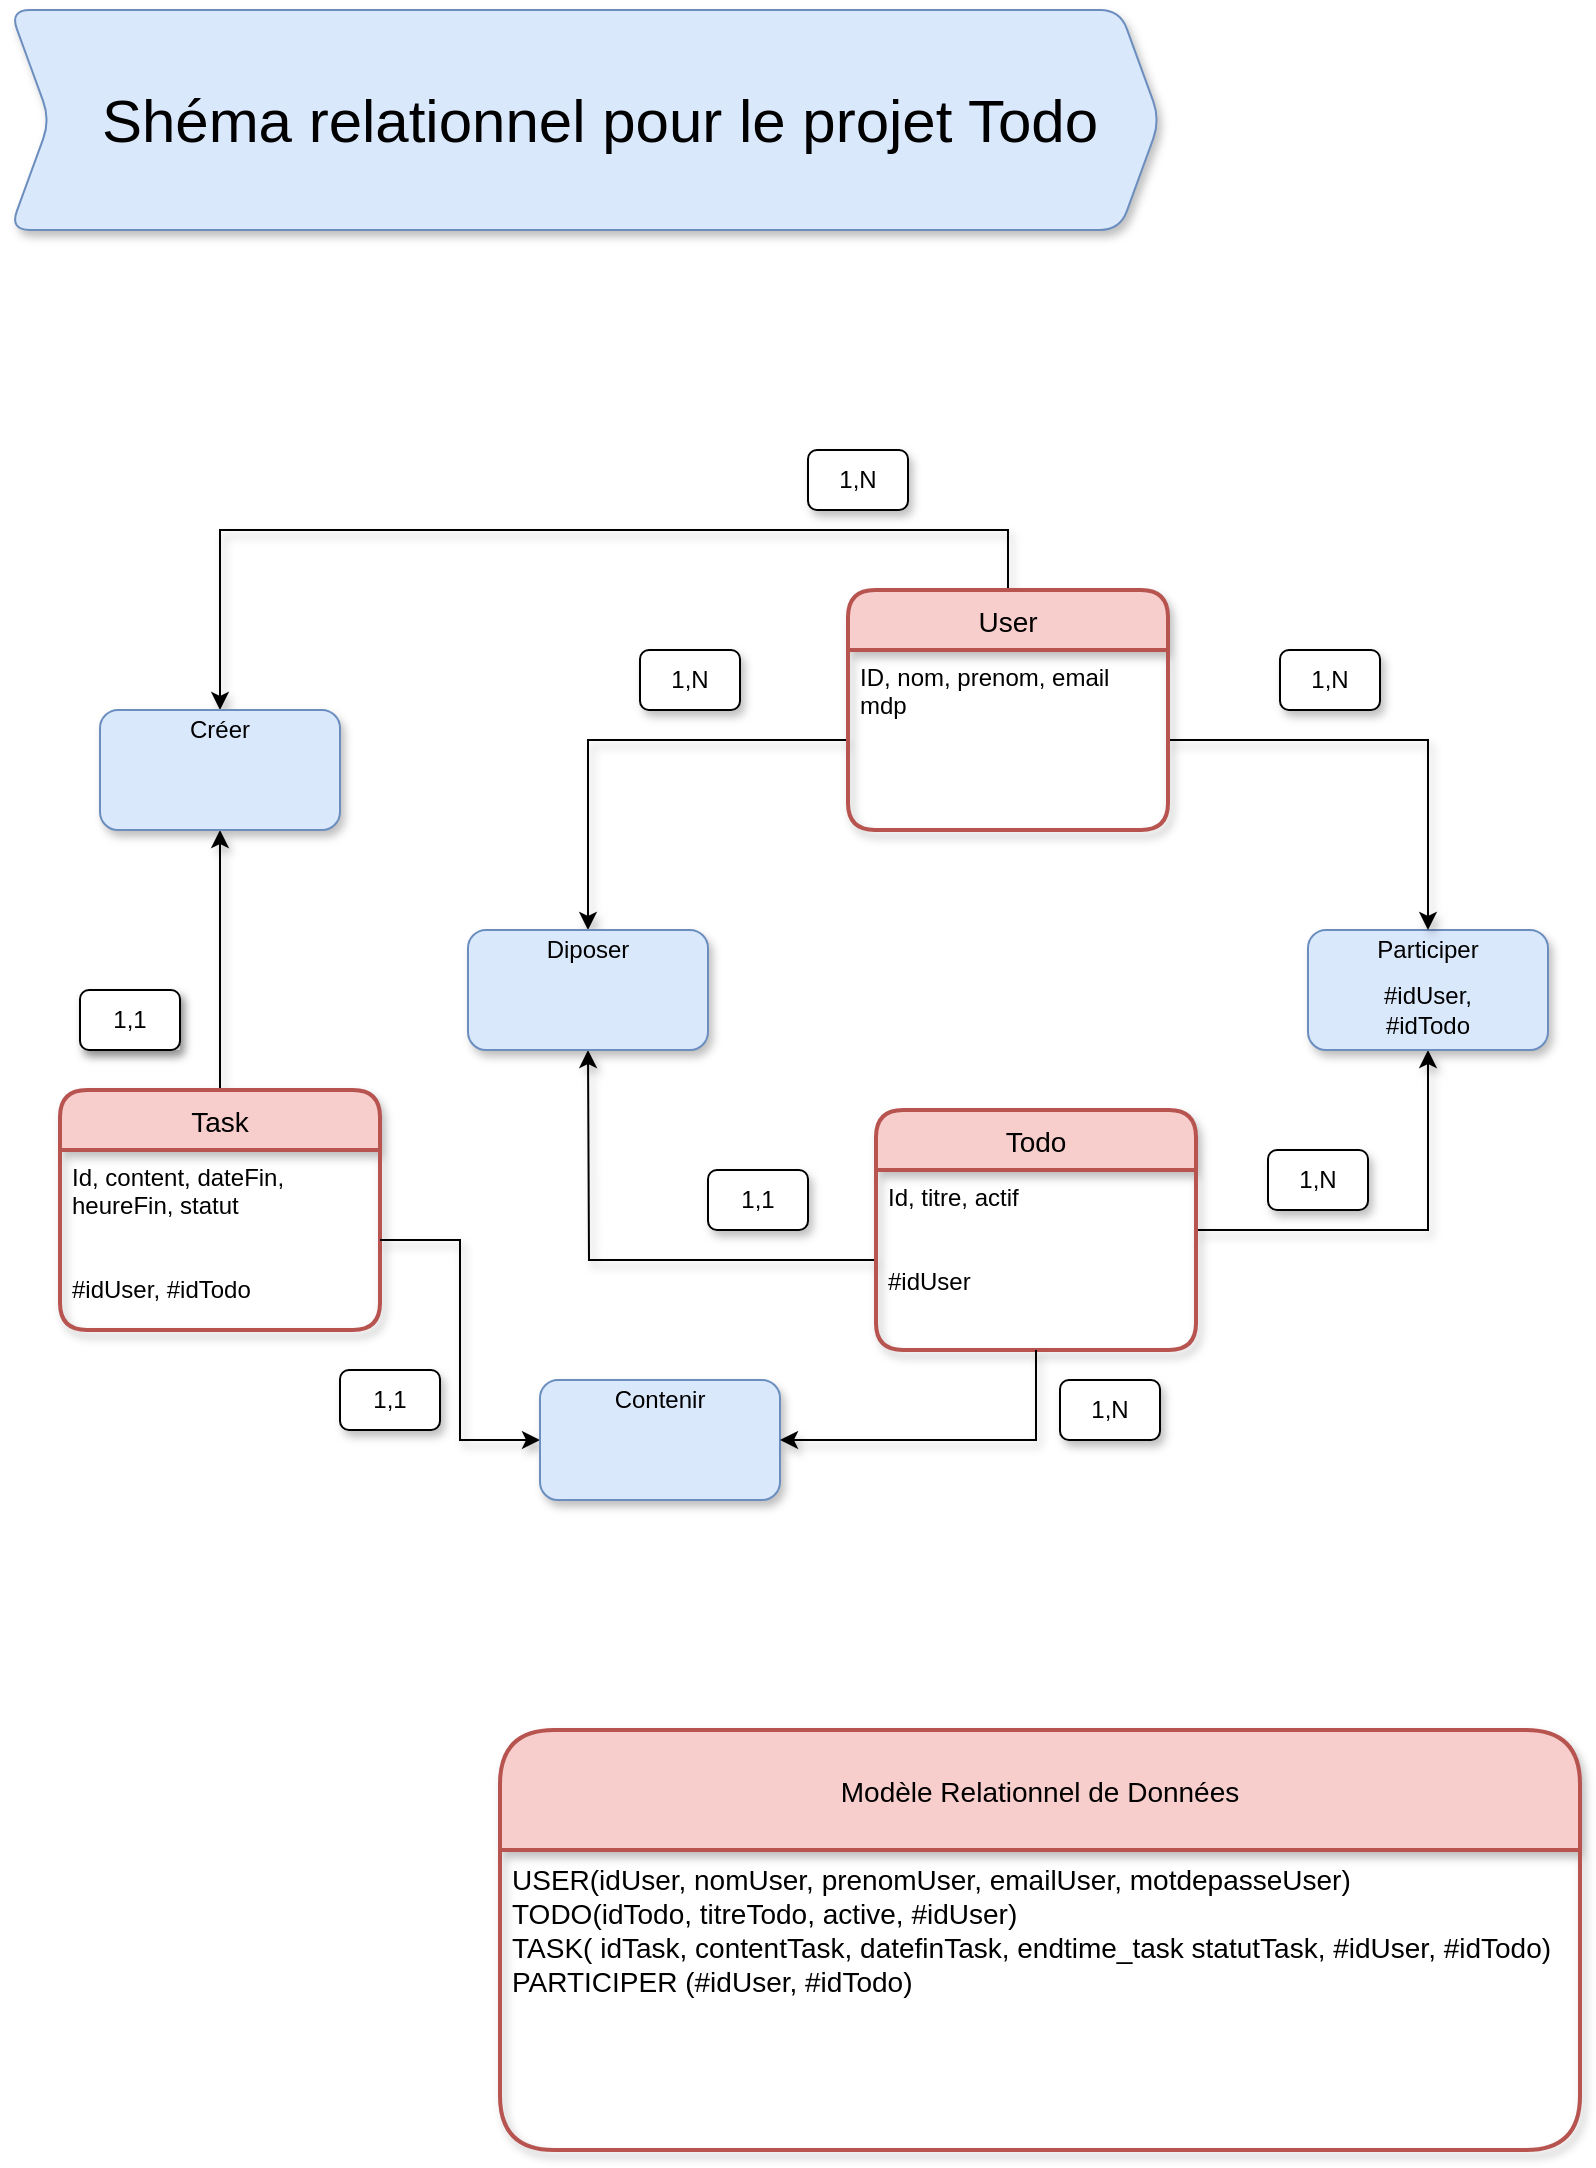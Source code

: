 <mxfile version="13.7.9" type="device"><diagram id="XqB8k5iHXv9dSx2xLBwB" name="Page-1"><mxGraphModel dx="1422" dy="762" grid="1" gridSize="10" guides="1" tooltips="1" connect="1" arrows="1" fold="1" page="1" pageScale="1" pageWidth="827" pageHeight="1169" math="0" shadow="0"><root><mxCell id="0"/><mxCell id="1" parent="0"/><mxCell id="Rm26clRM2Kl6Tp9O-3ym-28" style="edgeStyle=orthogonalEdgeStyle;rounded=0;orthogonalLoop=1;jettySize=auto;html=1;entryX=0.5;entryY=1;entryDx=0;entryDy=0;shadow=1;" parent="1" source="Rm26clRM2Kl6Tp9O-3ym-4" target="Rm26clRM2Kl6Tp9O-3ym-24" edge="1"><mxGeometry relative="1" as="geometry"><mxPoint x="714" y="540.0" as="targetPoint"/></mxGeometry></mxCell><mxCell id="Rm26clRM2Kl6Tp9O-3ym-18" value="" style="group;shadow=1;" parent="1" vertex="1" connectable="0"><mxGeometry x="364" y="590" width="50" height="30" as="geometry"/></mxCell><mxCell id="Rm26clRM2Kl6Tp9O-3ym-13" value="" style="rounded=1;whiteSpace=wrap;html=1;shadow=1;" parent="Rm26clRM2Kl6Tp9O-3ym-18" vertex="1"><mxGeometry width="50" height="30" as="geometry"/></mxCell><mxCell id="Rm26clRM2Kl6Tp9O-3ym-15" value="1,1" style="text;html=1;strokeColor=none;fillColor=none;align=center;verticalAlign=middle;whiteSpace=wrap;rounded=0;shadow=1;" parent="Rm26clRM2Kl6Tp9O-3ym-18" vertex="1"><mxGeometry x="5" y="5" width="40" height="20" as="geometry"/></mxCell><mxCell id="Rm26clRM2Kl6Tp9O-3ym-19" value="" style="group;shadow=1;" parent="1" vertex="1" connectable="0"><mxGeometry x="330" y="330" width="50" height="30" as="geometry"/></mxCell><mxCell id="Rm26clRM2Kl6Tp9O-3ym-20" value="" style="rounded=1;whiteSpace=wrap;html=1;shadow=1;" parent="Rm26clRM2Kl6Tp9O-3ym-19" vertex="1"><mxGeometry width="50" height="30" as="geometry"/></mxCell><mxCell id="Rm26clRM2Kl6Tp9O-3ym-21" value="1,N" style="text;html=1;strokeColor=none;fillColor=none;align=center;verticalAlign=middle;whiteSpace=wrap;rounded=0;shadow=1;" parent="Rm26clRM2Kl6Tp9O-3ym-19" vertex="1"><mxGeometry x="5" y="5" width="40" height="20" as="geometry"/></mxCell><mxCell id="Rm26clRM2Kl6Tp9O-3ym-23" value="" style="group;shadow=1;" parent="1" vertex="1" connectable="0"><mxGeometry x="664" y="470" width="120" height="60" as="geometry"/></mxCell><mxCell id="Rm26clRM2Kl6Tp9O-3ym-24" value="" style="rounded=1;whiteSpace=wrap;html=1;fillColor=#dae8fc;strokeColor=#6c8ebf;shadow=1;" parent="Rm26clRM2Kl6Tp9O-3ym-23" vertex="1"><mxGeometry width="120" height="60" as="geometry"/></mxCell><mxCell id="Rm26clRM2Kl6Tp9O-3ym-25" value="Participer" style="text;html=1;strokeColor=none;fillColor=none;align=center;verticalAlign=middle;whiteSpace=wrap;rounded=0;shadow=1;" parent="Rm26clRM2Kl6Tp9O-3ym-23" vertex="1"><mxGeometry x="40" width="40" height="20" as="geometry"/></mxCell><mxCell id="Rm26clRM2Kl6Tp9O-3ym-26" value="#idUser, #idTodo" style="text;html=1;strokeColor=none;fillColor=none;align=center;verticalAlign=middle;whiteSpace=wrap;rounded=0;shadow=1;" parent="Rm26clRM2Kl6Tp9O-3ym-23" vertex="1"><mxGeometry x="25" y="30" width="70" height="20" as="geometry"/></mxCell><mxCell id="Rm26clRM2Kl6Tp9O-3ym-27" style="edgeStyle=orthogonalEdgeStyle;rounded=0;orthogonalLoop=1;jettySize=auto;html=1;shadow=1;" parent="1" source="Rm26clRM2Kl6Tp9O-3ym-2" target="Rm26clRM2Kl6Tp9O-3ym-25" edge="1"><mxGeometry relative="1" as="geometry"/></mxCell><mxCell id="Rm26clRM2Kl6Tp9O-3ym-30" value="" style="group;shadow=1;" parent="1" vertex="1" connectable="0"><mxGeometry x="650" y="330" width="50" height="30" as="geometry"/></mxCell><mxCell id="Rm26clRM2Kl6Tp9O-3ym-31" value="" style="rounded=1;whiteSpace=wrap;html=1;shadow=1;" parent="Rm26clRM2Kl6Tp9O-3ym-30" vertex="1"><mxGeometry width="50" height="30" as="geometry"/></mxCell><mxCell id="Rm26clRM2Kl6Tp9O-3ym-32" value="1,N" style="text;html=1;strokeColor=none;fillColor=none;align=center;verticalAlign=middle;whiteSpace=wrap;rounded=0;shadow=1;" parent="Rm26clRM2Kl6Tp9O-3ym-30" vertex="1"><mxGeometry x="5" y="5" width="40" height="20" as="geometry"/></mxCell><mxCell id="Rm26clRM2Kl6Tp9O-3ym-33" value="" style="group;shadow=1;" parent="1" vertex="1" connectable="0"><mxGeometry x="644" y="580" width="50" height="30" as="geometry"/></mxCell><mxCell id="Rm26clRM2Kl6Tp9O-3ym-34" value="" style="rounded=1;whiteSpace=wrap;html=1;shadow=1;" parent="Rm26clRM2Kl6Tp9O-3ym-33" vertex="1"><mxGeometry width="50" height="30" as="geometry"/></mxCell><mxCell id="Rm26clRM2Kl6Tp9O-3ym-35" value="1,N" style="text;html=1;strokeColor=none;fillColor=none;align=center;verticalAlign=middle;whiteSpace=wrap;rounded=0;shadow=1;" parent="Rm26clRM2Kl6Tp9O-3ym-33" vertex="1"><mxGeometry x="5" y="5" width="40" height="20" as="geometry"/></mxCell><mxCell id="Rm26clRM2Kl6Tp9O-3ym-44" style="edgeStyle=orthogonalEdgeStyle;rounded=0;orthogonalLoop=1;jettySize=auto;html=1;entryX=0.5;entryY=1;entryDx=0;entryDy=0;shadow=1;" parent="1" source="Rm26clRM2Kl6Tp9O-3ym-5" edge="1"><mxGeometry relative="1" as="geometry"><mxPoint x="304" y="530" as="targetPoint"/></mxGeometry></mxCell><mxCell id="Rm26clRM2Kl6Tp9O-3ym-45" style="edgeStyle=orthogonalEdgeStyle;rounded=0;orthogonalLoop=1;jettySize=auto;html=1;entryX=0.5;entryY=0;entryDx=0;entryDy=0;shadow=1;" parent="1" source="Rm26clRM2Kl6Tp9O-3ym-2" target="Rm26clRM2Kl6Tp9O-3ym-82" edge="1"><mxGeometry relative="1" as="geometry"><mxPoint x="300" y="600" as="targetPoint"/></mxGeometry></mxCell><mxCell id="Rm26clRM2Kl6Tp9O-3ym-59" style="edgeStyle=orthogonalEdgeStyle;rounded=0;orthogonalLoop=1;jettySize=auto;html=1;entryX=0.5;entryY=0;entryDx=0;entryDy=0;shadow=1;" parent="1" source="Rm26clRM2Kl6Tp9O-3ym-1" edge="1"><mxGeometry relative="1" as="geometry"><mxPoint x="120" y="360" as="targetPoint"/><Array as="points"><mxPoint x="514" y="270"/><mxPoint x="120" y="270"/></Array></mxGeometry></mxCell><mxCell id="Rm26clRM2Kl6Tp9O-3ym-1" value="User" style="swimlane;childLayout=stackLayout;horizontal=1;startSize=30;horizontalStack=0;rounded=1;fontSize=14;fontStyle=0;strokeWidth=2;resizeParent=0;resizeLast=1;shadow=1;dashed=0;align=center;fillColor=#f8cecc;strokeColor=#b85450;" parent="1" vertex="1"><mxGeometry x="434" y="300" width="160" height="120" as="geometry"/></mxCell><mxCell id="Rm26clRM2Kl6Tp9O-3ym-2" value="ID, nom, prenom, email&#10;mdp" style="align=left;strokeColor=none;fillColor=none;spacingLeft=4;fontSize=12;verticalAlign=top;resizable=0;rotatable=0;part=1;shadow=1;" parent="Rm26clRM2Kl6Tp9O-3ym-1" vertex="1"><mxGeometry y="30" width="160" height="90" as="geometry"/></mxCell><mxCell id="Rm26clRM2Kl6Tp9O-3ym-58" style="edgeStyle=orthogonalEdgeStyle;rounded=0;orthogonalLoop=1;jettySize=auto;html=1;entryX=0.5;entryY=1;entryDx=0;entryDy=0;shadow=1;" parent="1" source="Rm26clRM2Kl6Tp9O-3ym-36" edge="1"><mxGeometry relative="1" as="geometry"><mxPoint x="120" y="420" as="targetPoint"/></mxGeometry></mxCell><mxCell id="Rm26clRM2Kl6Tp9O-3ym-36" value="Task" style="swimlane;childLayout=stackLayout;horizontal=1;startSize=30;horizontalStack=0;rounded=1;fontSize=14;fontStyle=0;strokeWidth=2;resizeParent=0;resizeLast=1;shadow=1;dashed=0;align=center;fillColor=#f8cecc;strokeColor=#b85450;" parent="1" vertex="1"><mxGeometry x="40" y="550" width="160" height="120" as="geometry"/></mxCell><mxCell id="Rm26clRM2Kl6Tp9O-3ym-37" value="Id, content, dateFin,&#10;heureFin, statut&#10;&#10;&#10;#idUser, #idTodo" style="align=left;strokeColor=none;fillColor=none;spacingLeft=4;fontSize=12;verticalAlign=top;resizable=0;rotatable=0;part=1;shadow=1;" parent="Rm26clRM2Kl6Tp9O-3ym-36" vertex="1"><mxGeometry y="30" width="160" height="90" as="geometry"/></mxCell><mxCell id="Rm26clRM2Kl6Tp9O-3ym-53" style="edgeStyle=orthogonalEdgeStyle;rounded=0;orthogonalLoop=1;jettySize=auto;html=1;entryX=0;entryY=0.5;entryDx=0;entryDy=0;shadow=1;" parent="1" source="Rm26clRM2Kl6Tp9O-3ym-37" target="Rm26clRM2Kl6Tp9O-3ym-74" edge="1"><mxGeometry relative="1" as="geometry"><mxPoint x="200" y="800" as="targetPoint"/></mxGeometry></mxCell><mxCell id="Rm26clRM2Kl6Tp9O-3ym-61" value="" style="group;shadow=1;" parent="1" vertex="1" connectable="0"><mxGeometry x="540" y="695" width="50" height="30" as="geometry"/></mxCell><mxCell id="Rm26clRM2Kl6Tp9O-3ym-62" value="" style="rounded=1;whiteSpace=wrap;html=1;shadow=1;" parent="Rm26clRM2Kl6Tp9O-3ym-61" vertex="1"><mxGeometry width="50" height="30" as="geometry"/></mxCell><mxCell id="Rm26clRM2Kl6Tp9O-3ym-63" value="1,N" style="text;html=1;strokeColor=none;fillColor=none;align=center;verticalAlign=middle;whiteSpace=wrap;rounded=0;shadow=1;" parent="Rm26clRM2Kl6Tp9O-3ym-61" vertex="1"><mxGeometry x="5" y="5" width="40" height="20" as="geometry"/></mxCell><mxCell id="Rm26clRM2Kl6Tp9O-3ym-64" value="" style="group;shadow=1;" parent="1" vertex="1" connectable="0"><mxGeometry x="180" y="690" width="50" height="30" as="geometry"/></mxCell><mxCell id="Rm26clRM2Kl6Tp9O-3ym-65" value="" style="rounded=1;whiteSpace=wrap;html=1;shadow=1;" parent="Rm26clRM2Kl6Tp9O-3ym-64" vertex="1"><mxGeometry width="50" height="30" as="geometry"/></mxCell><mxCell id="Rm26clRM2Kl6Tp9O-3ym-66" value="1,1" style="text;html=1;strokeColor=none;fillColor=none;align=center;verticalAlign=middle;whiteSpace=wrap;rounded=0;shadow=1;" parent="Rm26clRM2Kl6Tp9O-3ym-64" vertex="1"><mxGeometry x="5" y="5" width="40" height="20" as="geometry"/></mxCell><mxCell id="Rm26clRM2Kl6Tp9O-3ym-67" value="" style="group;fillColor=#ffffff;shadow=1;" parent="1" vertex="1" connectable="0"><mxGeometry x="50" y="500" width="50" height="30" as="geometry"/></mxCell><mxCell id="Rm26clRM2Kl6Tp9O-3ym-68" value="" style="rounded=1;whiteSpace=wrap;html=1;shadow=1;" parent="Rm26clRM2Kl6Tp9O-3ym-67" vertex="1"><mxGeometry width="50" height="30" as="geometry"/></mxCell><mxCell id="Rm26clRM2Kl6Tp9O-3ym-69" value="1,1" style="text;html=1;strokeColor=none;fillColor=none;align=center;verticalAlign=middle;whiteSpace=wrap;rounded=0;shadow=1;" parent="Rm26clRM2Kl6Tp9O-3ym-67" vertex="1"><mxGeometry x="5" y="5" width="40" height="20" as="geometry"/></mxCell><mxCell id="Rm26clRM2Kl6Tp9O-3ym-70" value="" style="group;shadow=1;" parent="1" vertex="1" connectable="0"><mxGeometry x="414" y="230" width="50" height="30" as="geometry"/></mxCell><mxCell id="Rm26clRM2Kl6Tp9O-3ym-71" value="" style="rounded=1;whiteSpace=wrap;html=1;shadow=1;" parent="Rm26clRM2Kl6Tp9O-3ym-70" vertex="1"><mxGeometry width="50" height="30" as="geometry"/></mxCell><mxCell id="Rm26clRM2Kl6Tp9O-3ym-72" value="1,N" style="text;html=1;strokeColor=none;fillColor=none;align=center;verticalAlign=middle;whiteSpace=wrap;rounded=0;shadow=1;" parent="Rm26clRM2Kl6Tp9O-3ym-70" vertex="1"><mxGeometry x="5" y="5" width="40" height="20" as="geometry"/></mxCell><mxCell id="Rm26clRM2Kl6Tp9O-3ym-73" value="" style="group;shadow=1;" parent="1" vertex="1" connectable="0"><mxGeometry x="280" y="695" width="120" height="60" as="geometry"/></mxCell><mxCell id="Rm26clRM2Kl6Tp9O-3ym-74" value="" style="rounded=1;whiteSpace=wrap;html=1;fillColor=#dae8fc;strokeColor=#6c8ebf;shadow=1;" parent="Rm26clRM2Kl6Tp9O-3ym-73" vertex="1"><mxGeometry width="120" height="60" as="geometry"/></mxCell><mxCell id="Rm26clRM2Kl6Tp9O-3ym-75" value="Contenir" style="text;html=1;strokeColor=none;fillColor=none;align=center;verticalAlign=middle;whiteSpace=wrap;rounded=0;shadow=1;" parent="Rm26clRM2Kl6Tp9O-3ym-73" vertex="1"><mxGeometry x="40" width="40" height="20" as="geometry"/></mxCell><mxCell id="Rm26clRM2Kl6Tp9O-3ym-77" value="" style="group;shadow=1;" parent="1" vertex="1" connectable="0"><mxGeometry x="60" y="360" width="120" height="60" as="geometry"/></mxCell><mxCell id="Rm26clRM2Kl6Tp9O-3ym-78" value="" style="rounded=1;whiteSpace=wrap;html=1;fillColor=#dae8fc;strokeColor=#6c8ebf;shadow=1;" parent="Rm26clRM2Kl6Tp9O-3ym-77" vertex="1"><mxGeometry width="120" height="60" as="geometry"/></mxCell><mxCell id="Rm26clRM2Kl6Tp9O-3ym-79" value="Créer" style="text;html=1;strokeColor=none;fillColor=none;align=center;verticalAlign=middle;whiteSpace=wrap;rounded=0;shadow=1;" parent="Rm26clRM2Kl6Tp9O-3ym-77" vertex="1"><mxGeometry x="40" width="40" height="20" as="geometry"/></mxCell><mxCell id="Rm26clRM2Kl6Tp9O-3ym-80" value="" style="group;shadow=1;" parent="1" vertex="1" connectable="0"><mxGeometry x="244" y="470" width="120" height="60" as="geometry"/></mxCell><mxCell id="Rm26clRM2Kl6Tp9O-3ym-81" value="" style="rounded=1;whiteSpace=wrap;html=1;fillColor=#dae8fc;strokeColor=#6c8ebf;shadow=1;" parent="Rm26clRM2Kl6Tp9O-3ym-80" vertex="1"><mxGeometry width="120" height="60" as="geometry"/></mxCell><mxCell id="Rm26clRM2Kl6Tp9O-3ym-82" value="Diposer" style="text;html=1;strokeColor=none;fillColor=none;align=center;verticalAlign=middle;whiteSpace=wrap;rounded=0;shadow=1;" parent="Rm26clRM2Kl6Tp9O-3ym-80" vertex="1"><mxGeometry x="40" width="40" height="20" as="geometry"/></mxCell><mxCell id="Rm26clRM2Kl6Tp9O-3ym-4" value="Todo" style="swimlane;childLayout=stackLayout;horizontal=1;startSize=30;horizontalStack=0;rounded=1;fontSize=14;fontStyle=0;strokeWidth=2;resizeParent=0;resizeLast=1;shadow=1;dashed=0;align=center;fillColor=#f8cecc;strokeColor=#b85450;swimlaneLine=1;glass=0;" parent="1" vertex="1"><mxGeometry x="448" y="560" width="160" height="120" as="geometry"/></mxCell><mxCell id="Rm26clRM2Kl6Tp9O-3ym-5" value="Id, titre, actif&#10;&#10;&#10;#idUser" style="align=left;strokeColor=none;fillColor=none;spacingLeft=4;fontSize=12;verticalAlign=top;resizable=0;rotatable=0;part=1;shadow=1;" parent="Rm26clRM2Kl6Tp9O-3ym-4" vertex="1"><mxGeometry y="30" width="160" height="90" as="geometry"/></mxCell><mxCell id="Rm26clRM2Kl6Tp9O-3ym-83" style="edgeStyle=orthogonalEdgeStyle;rounded=0;orthogonalLoop=1;jettySize=auto;html=1;entryX=1;entryY=0.5;entryDx=0;entryDy=0;shadow=1;" parent="1" source="Rm26clRM2Kl6Tp9O-3ym-5" target="Rm26clRM2Kl6Tp9O-3ym-74" edge="1"><mxGeometry relative="1" as="geometry"><Array as="points"><mxPoint x="528" y="725"/></Array></mxGeometry></mxCell><mxCell id="Rm26clRM2Kl6Tp9O-3ym-89" value="Modèle Relationnel de Données" style="swimlane;childLayout=stackLayout;horizontal=1;startSize=60;horizontalStack=0;rounded=1;fontSize=14;fontStyle=0;strokeWidth=2;resizeParent=0;resizeLast=1;shadow=1;dashed=0;align=center;fillColor=#f8cecc;strokeColor=#b85450;swimlaneFillColor=none;sketch=0;" parent="1" vertex="1"><mxGeometry x="260" y="870" width="540" height="210" as="geometry"/></mxCell><mxCell id="Rm26clRM2Kl6Tp9O-3ym-90" value="USER(idUser, nomUser, prenomUser, emailUser, motdepasseUser)&#10;TODO(idTodo, titreTodo, active, #idUser)&#10;TASK( idTask, contentTask, datefinTask, endtime_task statutTask, #idUser, #idTodo)&#10;PARTICIPER (#idUser, #idTodo)" style="align=left;strokeColor=none;fillColor=none;spacingLeft=4;fontSize=14;verticalAlign=top;resizable=0;rotatable=0;part=1;spacing=2;fontFamily=Helvetica;labelBackgroundColor=none;labelBorderColor=none;" parent="Rm26clRM2Kl6Tp9O-3ym-89" vertex="1"><mxGeometry y="60" width="540" height="150" as="geometry"/></mxCell><mxCell id="Rm26clRM2Kl6Tp9O-3ym-91" value="" style="shape=step;perimeter=stepPerimeter;whiteSpace=wrap;html=1;fixedSize=1;rounded=1;shadow=1;glass=0;sketch=0;strokeColor=#6c8ebf;fillColor=#dae8fc;fontFamily=Helvetica;fontSize=14;" parent="1" vertex="1"><mxGeometry x="15" y="10" width="575" height="110" as="geometry"/></mxCell><mxCell id="Rm26clRM2Kl6Tp9O-3ym-93" value="&lt;div style=&quot;text-align: justify; font-size: 30px;&quot;&gt;&lt;span style=&quot;font-size: 30px;&quot;&gt;Shéma relationnel pour le projet Todo&lt;/span&gt;&lt;/div&gt;" style="text;html=1;strokeColor=none;fillColor=none;align=center;verticalAlign=middle;whiteSpace=wrap;rounded=0;shadow=1;glass=0;sketch=0;fontFamily=Helvetica;fontSize=30;" parent="1" vertex="1"><mxGeometry x="50" y="55" width="520" height="20" as="geometry"/></mxCell><mxCell id="Rm26clRM2Kl6Tp9O-3ym-95" style="edgeStyle=orthogonalEdgeStyle;rounded=0;orthogonalLoop=1;jettySize=auto;html=1;exitX=0.5;exitY=1;exitDx=0;exitDy=0;shadow=1;fontFamily=Helvetica;fontSize=30;fontColor=#000000;" parent="1" source="Rm26clRM2Kl6Tp9O-3ym-93" target="Rm26clRM2Kl6Tp9O-3ym-93" edge="1"><mxGeometry relative="1" as="geometry"/></mxCell></root></mxGraphModel></diagram></mxfile>